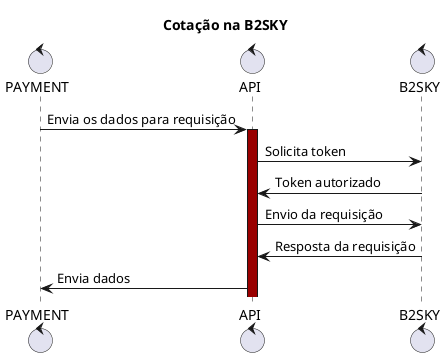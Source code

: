 @startuml envio_proposta

title "Cotação na B2SKY"

control PAYMENT
control API
control B2SKY

PAYMENT -> API : Envia os dados para requisição
activate API #900

API -> B2SKY : Solicita token
B2SKY -> API: Token autorizado

API -> B2SKY: Envio da requisição
B2SKY -> API: Resposta da requisição
API -> PAYMENT: Envia dados
@enduml